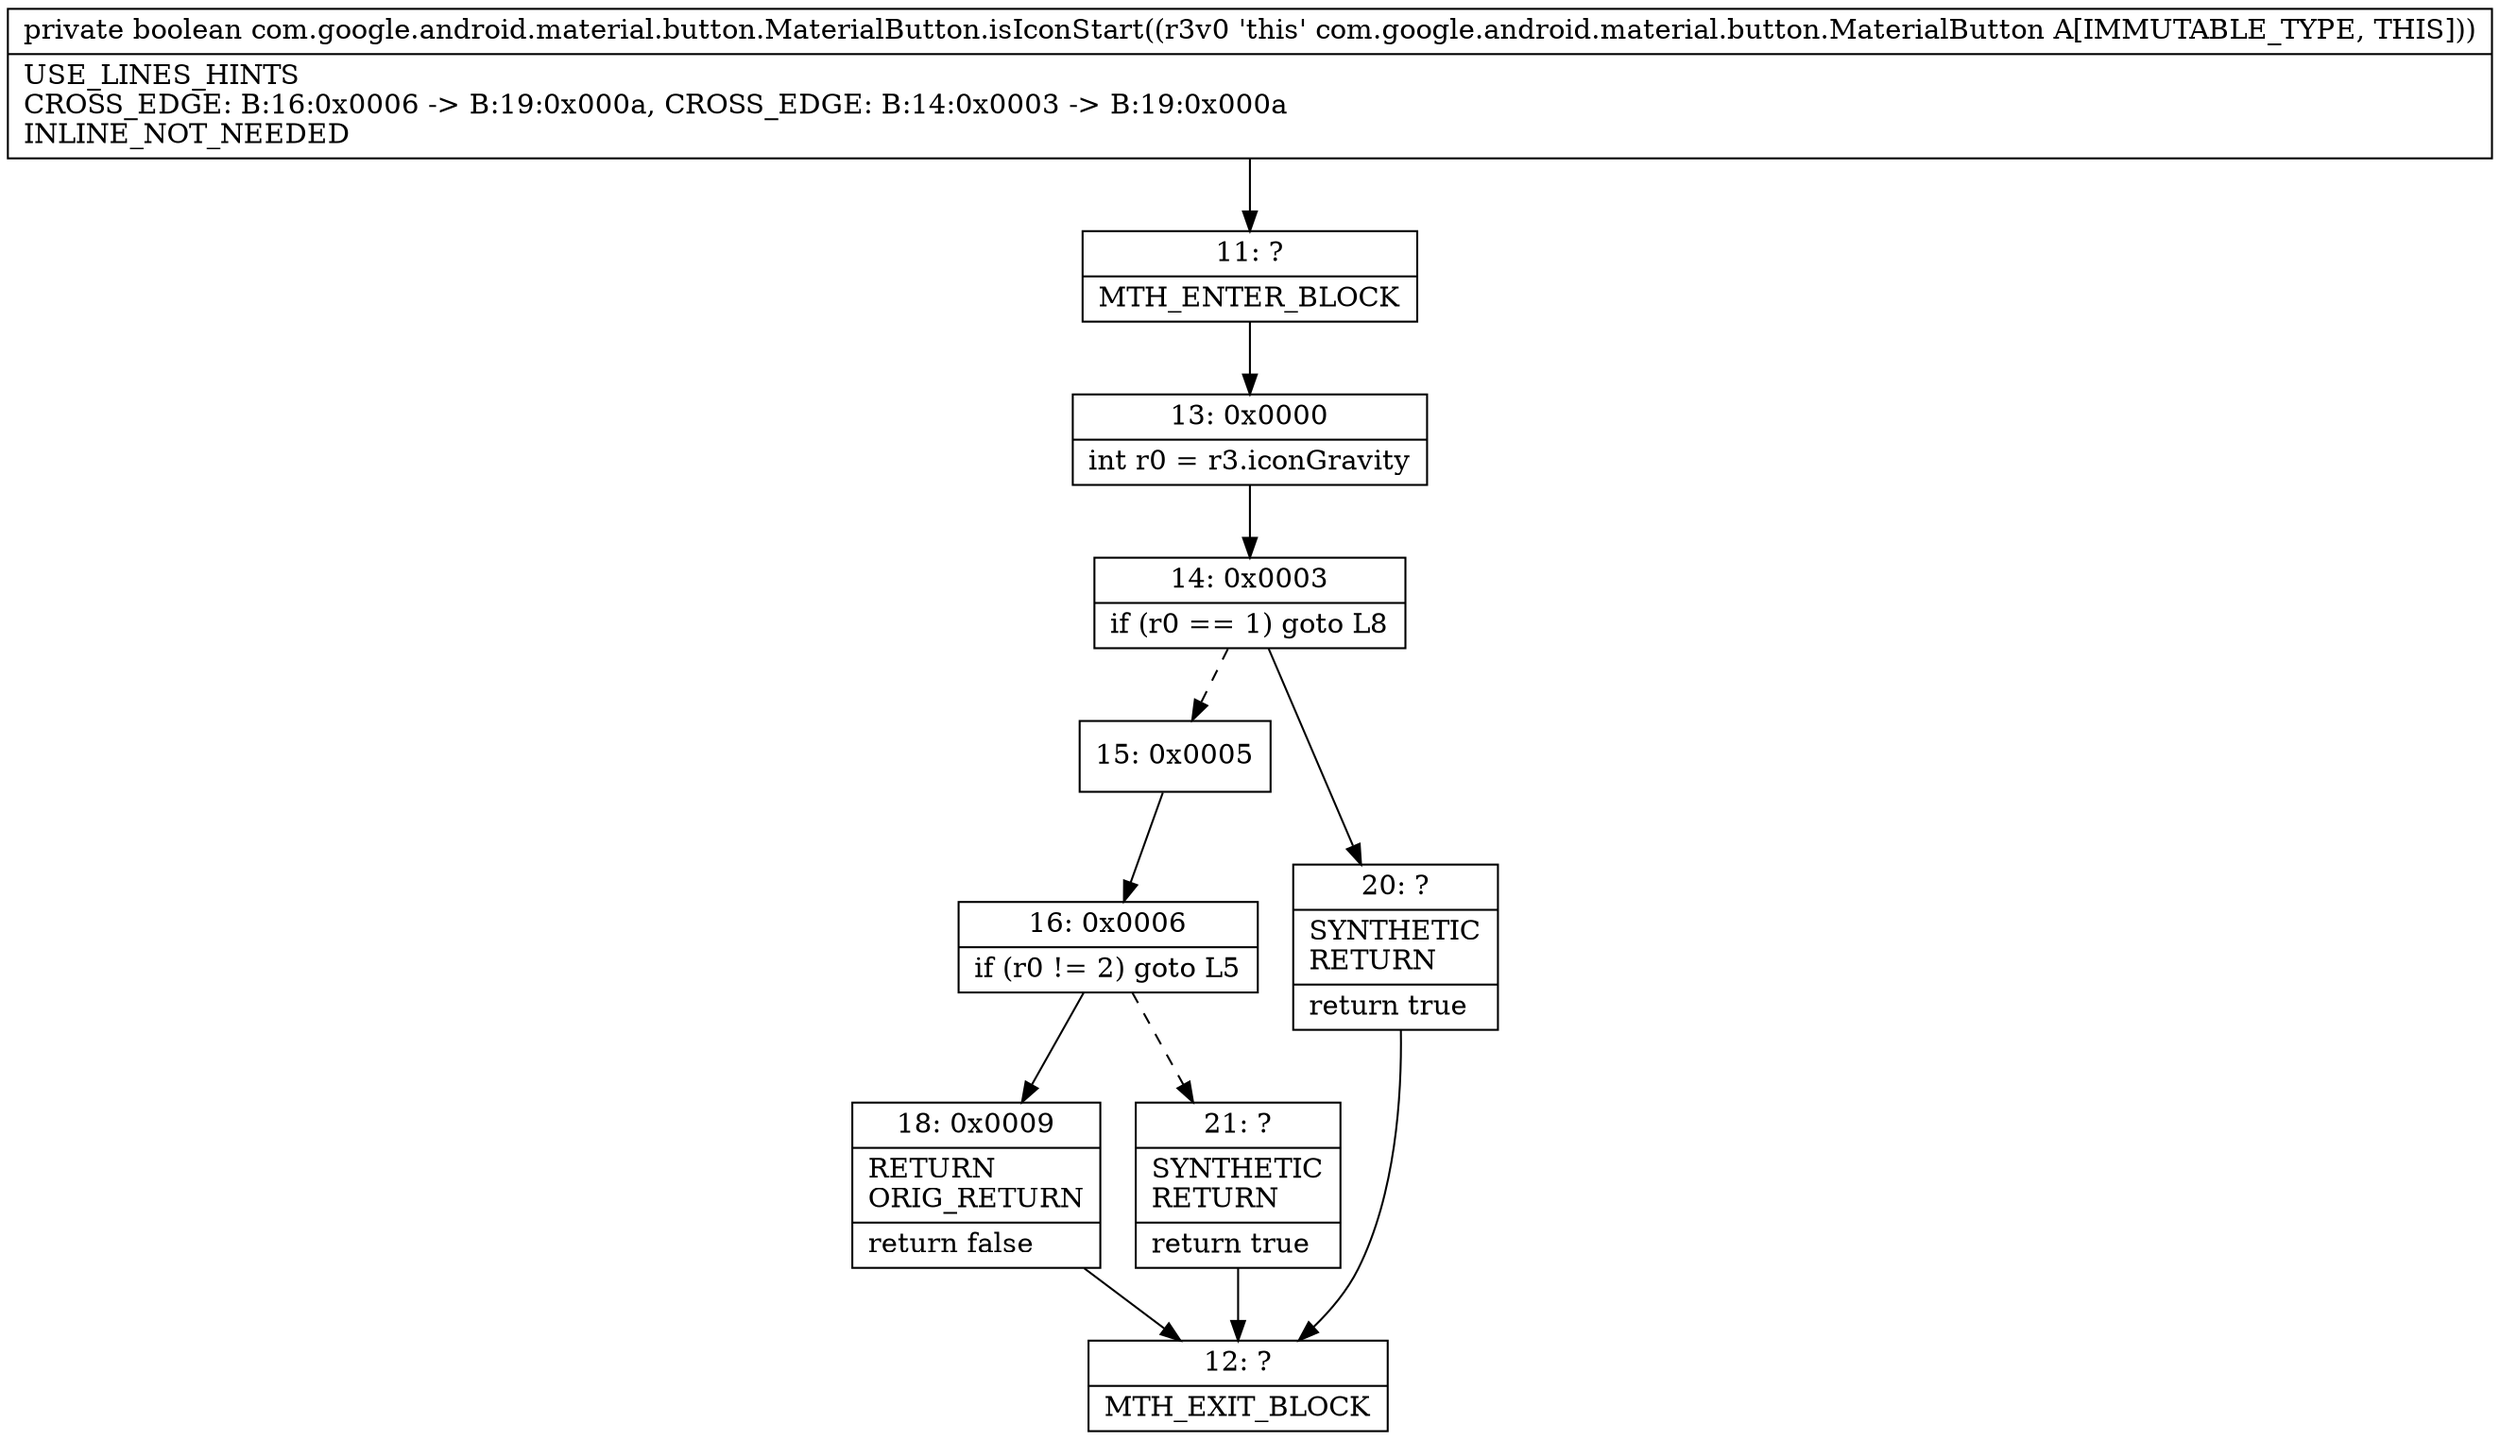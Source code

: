 digraph "CFG forcom.google.android.material.button.MaterialButton.isIconStart()Z" {
Node_11 [shape=record,label="{11\:\ ?|MTH_ENTER_BLOCK\l}"];
Node_13 [shape=record,label="{13\:\ 0x0000|int r0 = r3.iconGravity\l}"];
Node_14 [shape=record,label="{14\:\ 0x0003|if (r0 == 1) goto L8\l}"];
Node_15 [shape=record,label="{15\:\ 0x0005}"];
Node_16 [shape=record,label="{16\:\ 0x0006|if (r0 != 2) goto L5\l}"];
Node_18 [shape=record,label="{18\:\ 0x0009|RETURN\lORIG_RETURN\l|return false\l}"];
Node_12 [shape=record,label="{12\:\ ?|MTH_EXIT_BLOCK\l}"];
Node_21 [shape=record,label="{21\:\ ?|SYNTHETIC\lRETURN\l|return true\l}"];
Node_20 [shape=record,label="{20\:\ ?|SYNTHETIC\lRETURN\l|return true\l}"];
MethodNode[shape=record,label="{private boolean com.google.android.material.button.MaterialButton.isIconStart((r3v0 'this' com.google.android.material.button.MaterialButton A[IMMUTABLE_TYPE, THIS]))  | USE_LINES_HINTS\lCROSS_EDGE: B:16:0x0006 \-\> B:19:0x000a, CROSS_EDGE: B:14:0x0003 \-\> B:19:0x000a\lINLINE_NOT_NEEDED\l}"];
MethodNode -> Node_11;Node_11 -> Node_13;
Node_13 -> Node_14;
Node_14 -> Node_15[style=dashed];
Node_14 -> Node_20;
Node_15 -> Node_16;
Node_16 -> Node_18;
Node_16 -> Node_21[style=dashed];
Node_18 -> Node_12;
Node_21 -> Node_12;
Node_20 -> Node_12;
}

